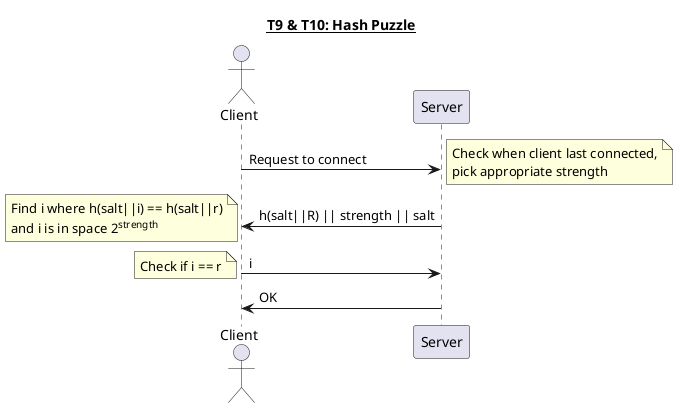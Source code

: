 @startuml
title __T9 & T10: Hash Puzzle__
actor Client
participant Server

Client -> Server: Request to connect
note right: Check when client last connected,\npick appropriate strength
Server -> Client: h(salt||R) || strength || salt
note left: Find i where h(salt||i) == h(salt||r)\nand i is in space 2<sup>strength</sup>
Client -> Server: i
note left: Check if i == r
Server -> Client: OK

@enduml
